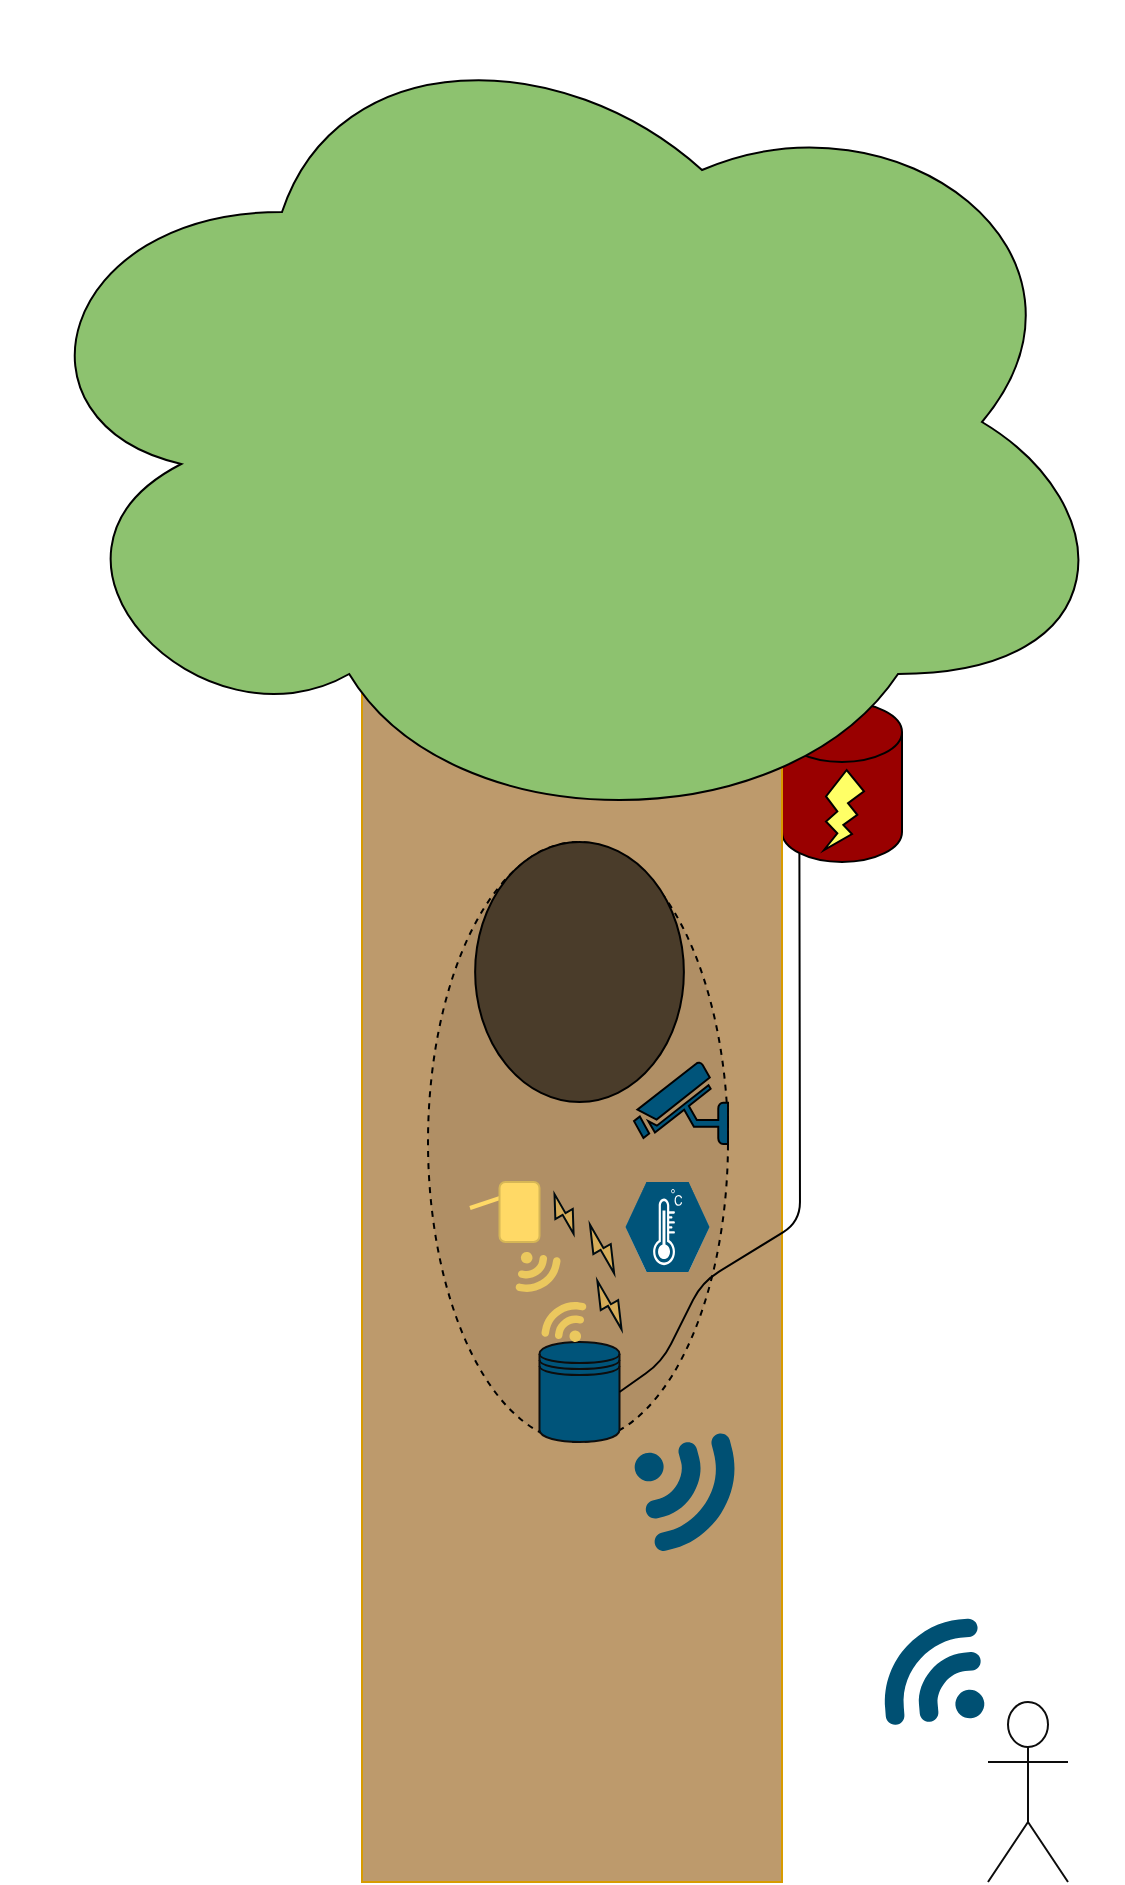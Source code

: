<mxfile version="14.5.1" type="device"><diagram id="xRCG7YhJR6OvEbT1JSHA" name="Page-1"><mxGraphModel dx="1422" dy="1922" grid="1" gridSize="10" guides="1" tooltips="1" connect="1" arrows="1" fold="1" page="1" pageScale="1" pageWidth="850" pageHeight="1100" math="0" shadow="0"><root><mxCell id="0"/><mxCell id="1" parent="0"/><mxCell id="czk4y8vHE9rwHhRwFxrm-13" value="" style="shape=cylinder3;whiteSpace=wrap;html=1;boundedLbl=1;backgroundOutline=1;size=15;fillColor=#990000;" vertex="1" parent="1"><mxGeometry x="580" y="110" width="60" height="80" as="geometry"/></mxCell><mxCell id="czk4y8vHE9rwHhRwFxrm-2" value="" style="verticalLabelPosition=bottom;verticalAlign=top;html=1;step=5;fillStrokeWidth=0.2;fillStrokeColor=#dddddd;strokeColor=#d79b00;fillColor=#BD9A6C;" vertex="1" parent="1"><mxGeometry x="370" y="100" width="210" height="600" as="geometry"/></mxCell><mxCell id="czk4y8vHE9rwHhRwFxrm-8" value="" style="ellipse;shape=cloud;whiteSpace=wrap;html=1;fillColor=#8DC26F;" vertex="1" parent="1"><mxGeometry x="190" y="-240" width="560" height="420" as="geometry"/></mxCell><mxCell id="czk4y8vHE9rwHhRwFxrm-9" value="" style="ellipse;whiteSpace=wrap;html=1;direction=south;rotation=0;dashed=1;fillColor=#B08F65;perimeterSpacing=2;" vertex="1" parent="1"><mxGeometry x="403" y="180" width="150" height="300" as="geometry"/></mxCell><mxCell id="czk4y8vHE9rwHhRwFxrm-14" value="" style="verticalLabelPosition=bottom;verticalAlign=top;html=1;shape=mxgraph.basic.flash;fillColor=#FFFF66;" vertex="1" parent="1"><mxGeometry x="601" y="144" width="20" height="40" as="geometry"/></mxCell><mxCell id="czk4y8vHE9rwHhRwFxrm-18" value="" style="shape=datastore;whiteSpace=wrap;html=1;strokeColor=#0D0D0D;fillColor=#00547A;" vertex="1" parent="1"><mxGeometry x="458.75" y="430" width="40" height="50" as="geometry"/></mxCell><mxCell id="czk4y8vHE9rwHhRwFxrm-21" value="" style="points=[[0.005,0.09,0],[0.08,0,0],[0.76,0.25,0],[1,0.92,0],[0.91,0.995,0],[0.57,0.995,0],[0.045,0.955,0],[0.005,0.43,0]];verticalLabelPosition=bottom;html=1;verticalAlign=top;aspect=fixed;align=center;pointerEvents=1;shape=mxgraph.cisco19.3g_4g_indicator;strokeColor=none;rotation=75;fillColor=#005073;" vertex="1" parent="1"><mxGeometry x="510" y="480" width="50" height="50" as="geometry"/></mxCell><mxCell id="czk4y8vHE9rwHhRwFxrm-23" value="" style="ellipse;whiteSpace=wrap;html=1;fillColor=#4A3C2A;" vertex="1" parent="1"><mxGeometry x="426.57" y="180" width="104.37" height="130" as="geometry"/></mxCell><mxCell id="czk4y8vHE9rwHhRwFxrm-28" value="" style="endArrow=none;html=1;fillColor=#005073;exitX=1;exitY=0.5;exitDx=0;exitDy=0;entryX=0.145;entryY=1;entryDx=0;entryDy=-4.35;entryPerimeter=0;" edge="1" parent="1" source="czk4y8vHE9rwHhRwFxrm-18" target="czk4y8vHE9rwHhRwFxrm-13"><mxGeometry width="50" height="50" relative="1" as="geometry"><mxPoint x="553" y="240" as="sourcePoint"/><mxPoint x="603" y="190" as="targetPoint"/><Array as="points"><mxPoint x="520" y="440"/><mxPoint x="540" y="400"/><mxPoint x="589" y="370"/></Array></mxGeometry></mxCell><mxCell id="czk4y8vHE9rwHhRwFxrm-29" value="" style="shape=image;verticalLabelPosition=bottom;labelBackgroundColor=#ffffff;verticalAlign=top;aspect=fixed;imageAspect=0;image=https://media.discordapp.net/attachments/813797065654140941/838245597747871744/woodpecker.png;flipH=1;rotation=356;" vertex="1" parent="1"><mxGeometry x="373" y="317" width="114" height="114" as="geometry"/></mxCell><mxCell id="czk4y8vHE9rwHhRwFxrm-30" value="" style="shape=umlActor;verticalLabelPosition=bottom;verticalAlign=top;html=1;outlineConnect=0;strokeColor=#0D0D0D;gradientColor=none;fillColor=none;" vertex="1" parent="1"><mxGeometry x="683" y="610" width="40" height="90" as="geometry"/></mxCell><mxCell id="czk4y8vHE9rwHhRwFxrm-33" value="" style="points=[[0.005,0.09,0],[0.08,0,0],[0.76,0.25,0],[1,0.92,0],[0.91,0.995,0],[0.57,0.995,0],[0.045,0.955,0],[0.005,0.43,0]];verticalLabelPosition=bottom;html=1;verticalAlign=top;aspect=fixed;align=center;pointerEvents=1;shape=mxgraph.cisco19.3g_4g_indicator;strokeColor=none;rotation=85;fillColor=#005073;flipH=1;flipV=1;" vertex="1" parent="1"><mxGeometry x="630" y="570" width="50" height="50" as="geometry"/></mxCell><mxCell id="czk4y8vHE9rwHhRwFxrm-35" value="" style="points=[[0.005,0.09,0],[0.08,0,0],[0.76,0.25,0],[1,0.92,0],[0.91,0.995,0],[0.57,0.995,0],[0.045,0.955,0],[0.005,0.43,0]];verticalLabelPosition=bottom;html=1;verticalAlign=top;aspect=fixed;align=center;pointerEvents=1;shape=mxgraph.cisco19.3g_4g_indicator;strokeColor=none;rotation=100;fillColor=#EBC85E;" vertex="1" parent="1"><mxGeometry x="448" y="386" width="20" height="20" as="geometry"/></mxCell><mxCell id="czk4y8vHE9rwHhRwFxrm-36" value="" style="endArrow=none;html=1;fillColor=#005073;strokeColor=#FFD966;strokeWidth=2;" edge="1" parent="1"><mxGeometry width="50" height="50" relative="1" as="geometry"><mxPoint x="454" y="353" as="sourcePoint"/><mxPoint x="424" y="363" as="targetPoint"/></mxGeometry></mxCell><mxCell id="czk4y8vHE9rwHhRwFxrm-37" value="" style="rounded=1;whiteSpace=wrap;html=1;strokeColor=#d6b656;fillColor=#FFD966;" vertex="1" parent="1"><mxGeometry x="438.75" y="350" width="20" height="30" as="geometry"/></mxCell><mxCell id="czk4y8vHE9rwHhRwFxrm-39" value="" style="points=[[0.005,0.09,0],[0.08,0,0],[0.76,0.25,0],[1,0.92,0],[0.91,0.995,0],[0.57,0.995,0],[0.045,0.955,0],[0.005,0.43,0]];verticalLabelPosition=bottom;html=1;verticalAlign=top;aspect=fixed;align=center;pointerEvents=1;shape=mxgraph.cisco19.3g_4g_indicator;strokeColor=none;rotation=-80;fillColor=#EBC85E;" vertex="1" parent="1"><mxGeometry x="461" y="409" width="20" height="20" as="geometry"/></mxCell><mxCell id="czk4y8vHE9rwHhRwFxrm-41" value="" style="html=1;verticalLabelPosition=bottom;align=center;labelBackgroundColor=#ffffff;verticalAlign=top;strokeWidth=1;shadow=0;dashed=0;shape=mxgraph.ios7.icons.flash;gradientColor=none;strokeColor=#000B0F;fillColor=#D6AD5A;rotation=-30;" vertex="1" parent="1"><mxGeometry x="466" y="355.01" width="10.05" height="21.97" as="geometry"/></mxCell><mxCell id="czk4y8vHE9rwHhRwFxrm-45" value="" style="html=1;verticalLabelPosition=bottom;align=center;labelBackgroundColor=#ffffff;verticalAlign=top;strokeWidth=1;shadow=0;dashed=0;shape=mxgraph.ios7.icons.flash;gradientColor=none;strokeColor=#000B0F;fillColor=#D6AD5A;rotation=-30;" vertex="1" parent="1"><mxGeometry x="485" y="370" width="10.05" height="27.03" as="geometry"/></mxCell><mxCell id="czk4y8vHE9rwHhRwFxrm-46" value="" style="html=1;verticalLabelPosition=bottom;align=center;labelBackgroundColor=#ffffff;verticalAlign=top;strokeWidth=1;shadow=0;dashed=0;shape=mxgraph.ios7.icons.flash;gradientColor=none;strokeColor=#000B0F;fillColor=#D6AD5A;rotation=-30;" vertex="1" parent="1"><mxGeometry x="488.7" y="398.03" width="10.05" height="27.03" as="geometry"/></mxCell><mxCell id="czk4y8vHE9rwHhRwFxrm-52" value="" style="verticalLabelPosition=bottom;html=1;strokeColor=#ffffff;verticalAlign=top;align=center;points=[[0,0.5,0],[0.125,0.25,0],[0.25,0,0],[0.5,0,0],[0.75,0,0],[0.875,0.25,0],[1,0.5,0],[0.875,0.75,0],[0.75,1,0],[0.5,1,0],[0.125,0.75,0]];pointerEvents=1;shape=mxgraph.cisco_safe.compositeIcon;bgIcon=mxgraph.cisco_safe.design.blank_device;resIcon=mxgraph.cisco_safe.design.sensor;gradientColor=#ffffff;fillColor=#00547A;" vertex="1" parent="1"><mxGeometry x="501.75" y="350" width="42" height="45" as="geometry"/></mxCell><mxCell id="czk4y8vHE9rwHhRwFxrm-59" value="" style="fontColor=#0066CC;verticalAlign=top;verticalLabelPosition=bottom;labelPosition=center;align=center;html=1;outlineConnect=0;gradientColor=none;gradientDirection=north;strokeWidth=2;shape=mxgraph.networks.security_camera;fillColor=#00547A;flipH=1;" vertex="1" parent="1"><mxGeometry x="506" y="290" width="47" height="41" as="geometry"/></mxCell></root></mxGraphModel></diagram></mxfile>